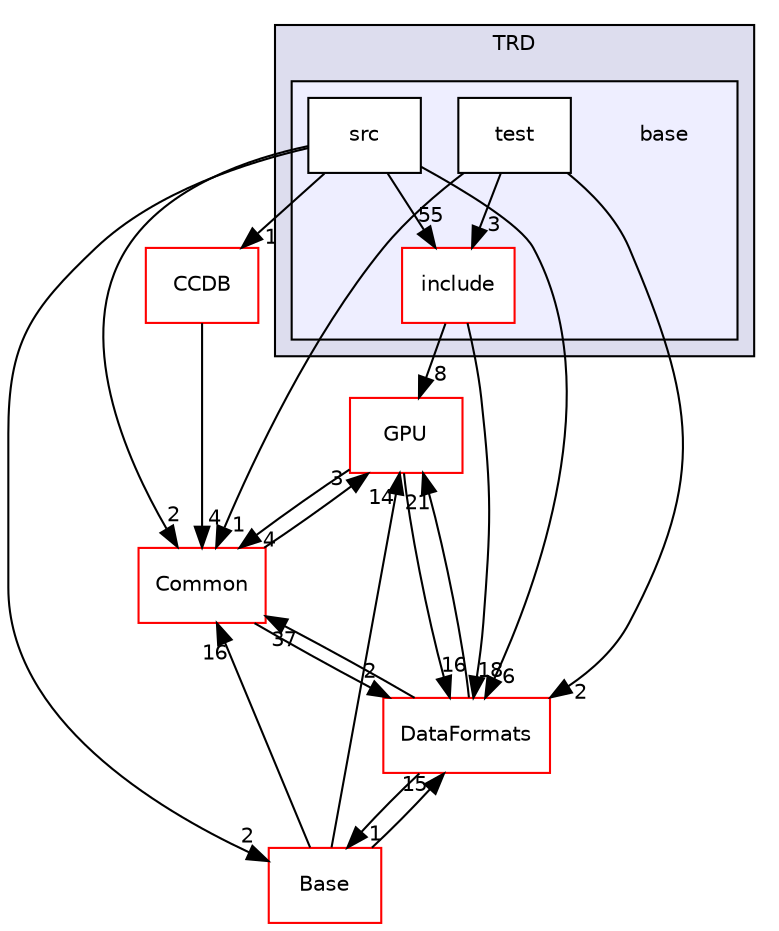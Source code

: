 digraph "/home/travis/build/AliceO2Group/AliceO2/Detectors/TRD/base" {
  bgcolor=transparent;
  compound=true
  node [ fontsize="10", fontname="Helvetica"];
  edge [ labelfontsize="10", labelfontname="Helvetica"];
  subgraph clusterdir_69dd0583e11051991bf4c0cf23c50933 {
    graph [ bgcolor="#ddddee", pencolor="black", label="TRD" fontname="Helvetica", fontsize="10", URL="dir_69dd0583e11051991bf4c0cf23c50933.html"]
  subgraph clusterdir_09bf7f7c4011a5ccc426492db4dd0891 {
    graph [ bgcolor="#eeeeff", pencolor="black", label="" URL="dir_09bf7f7c4011a5ccc426492db4dd0891.html"];
    dir_09bf7f7c4011a5ccc426492db4dd0891 [shape=plaintext label="base"];
    dir_8b3cc3395a6e7eccd58a8c5fa5ac689e [shape=box label="include" color="red" fillcolor="white" style="filled" URL="dir_8b3cc3395a6e7eccd58a8c5fa5ac689e.html"];
    dir_bc3f0ff1fdf26bec79f7d00840858de9 [shape=box label="src" color="black" fillcolor="white" style="filled" URL="dir_bc3f0ff1fdf26bec79f7d00840858de9.html"];
    dir_270940edd87adfa91065c2834457a9a9 [shape=box label="test" color="black" fillcolor="white" style="filled" URL="dir_270940edd87adfa91065c2834457a9a9.html"];
  }
  }
  dir_4ab6b4cc6a7edbff49100e9123df213f [shape=box label="Common" color="red" URL="dir_4ab6b4cc6a7edbff49100e9123df213f.html"];
  dir_6af676bf18881990e4083e191d0e63e0 [shape=box label="CCDB" color="red" URL="dir_6af676bf18881990e4083e191d0e63e0.html"];
  dir_37c90836491b695b472bf98d1be8336b [shape=box label="Base" color="red" URL="dir_37c90836491b695b472bf98d1be8336b.html"];
  dir_f511f1e9c03c071966ae594f00bbc5e0 [shape=box label="GPU" color="red" URL="dir_f511f1e9c03c071966ae594f00bbc5e0.html"];
  dir_2171f7ec022c5423887b07c69b2f5b48 [shape=box label="DataFormats" color="red" URL="dir_2171f7ec022c5423887b07c69b2f5b48.html"];
  dir_8b3cc3395a6e7eccd58a8c5fa5ac689e->dir_f511f1e9c03c071966ae594f00bbc5e0 [headlabel="8", labeldistance=1.5 headhref="dir_000151_000732.html"];
  dir_8b3cc3395a6e7eccd58a8c5fa5ac689e->dir_2171f7ec022c5423887b07c69b2f5b48 [headlabel="18", labeldistance=1.5 headhref="dir_000151_000085.html"];
  dir_4ab6b4cc6a7edbff49100e9123df213f->dir_f511f1e9c03c071966ae594f00bbc5e0 [headlabel="3", labeldistance=1.5 headhref="dir_000032_000732.html"];
  dir_4ab6b4cc6a7edbff49100e9123df213f->dir_2171f7ec022c5423887b07c69b2f5b48 [headlabel="2", labeldistance=1.5 headhref="dir_000032_000085.html"];
  dir_6af676bf18881990e4083e191d0e63e0->dir_4ab6b4cc6a7edbff49100e9123df213f [headlabel="4", labeldistance=1.5 headhref="dir_000024_000032.html"];
  dir_bc3f0ff1fdf26bec79f7d00840858de9->dir_8b3cc3395a6e7eccd58a8c5fa5ac689e [headlabel="55", labeldistance=1.5 headhref="dir_000168_000151.html"];
  dir_bc3f0ff1fdf26bec79f7d00840858de9->dir_4ab6b4cc6a7edbff49100e9123df213f [headlabel="2", labeldistance=1.5 headhref="dir_000168_000032.html"];
  dir_bc3f0ff1fdf26bec79f7d00840858de9->dir_6af676bf18881990e4083e191d0e63e0 [headlabel="1", labeldistance=1.5 headhref="dir_000168_000024.html"];
  dir_bc3f0ff1fdf26bec79f7d00840858de9->dir_37c90836491b695b472bf98d1be8336b [headlabel="2", labeldistance=1.5 headhref="dir_000168_000280.html"];
  dir_bc3f0ff1fdf26bec79f7d00840858de9->dir_2171f7ec022c5423887b07c69b2f5b48 [headlabel="6", labeldistance=1.5 headhref="dir_000168_000085.html"];
  dir_37c90836491b695b472bf98d1be8336b->dir_4ab6b4cc6a7edbff49100e9123df213f [headlabel="16", labeldistance=1.5 headhref="dir_000280_000032.html"];
  dir_37c90836491b695b472bf98d1be8336b->dir_f511f1e9c03c071966ae594f00bbc5e0 [headlabel="14", labeldistance=1.5 headhref="dir_000280_000732.html"];
  dir_37c90836491b695b472bf98d1be8336b->dir_2171f7ec022c5423887b07c69b2f5b48 [headlabel="15", labeldistance=1.5 headhref="dir_000280_000085.html"];
  dir_270940edd87adfa91065c2834457a9a9->dir_8b3cc3395a6e7eccd58a8c5fa5ac689e [headlabel="3", labeldistance=1.5 headhref="dir_000668_000151.html"];
  dir_270940edd87adfa91065c2834457a9a9->dir_4ab6b4cc6a7edbff49100e9123df213f [headlabel="1", labeldistance=1.5 headhref="dir_000668_000032.html"];
  dir_270940edd87adfa91065c2834457a9a9->dir_2171f7ec022c5423887b07c69b2f5b48 [headlabel="2", labeldistance=1.5 headhref="dir_000668_000085.html"];
  dir_f511f1e9c03c071966ae594f00bbc5e0->dir_4ab6b4cc6a7edbff49100e9123df213f [headlabel="4", labeldistance=1.5 headhref="dir_000732_000032.html"];
  dir_f511f1e9c03c071966ae594f00bbc5e0->dir_2171f7ec022c5423887b07c69b2f5b48 [headlabel="16", labeldistance=1.5 headhref="dir_000732_000085.html"];
  dir_2171f7ec022c5423887b07c69b2f5b48->dir_4ab6b4cc6a7edbff49100e9123df213f [headlabel="37", labeldistance=1.5 headhref="dir_000085_000032.html"];
  dir_2171f7ec022c5423887b07c69b2f5b48->dir_37c90836491b695b472bf98d1be8336b [headlabel="1", labeldistance=1.5 headhref="dir_000085_000280.html"];
  dir_2171f7ec022c5423887b07c69b2f5b48->dir_f511f1e9c03c071966ae594f00bbc5e0 [headlabel="21", labeldistance=1.5 headhref="dir_000085_000732.html"];
}
